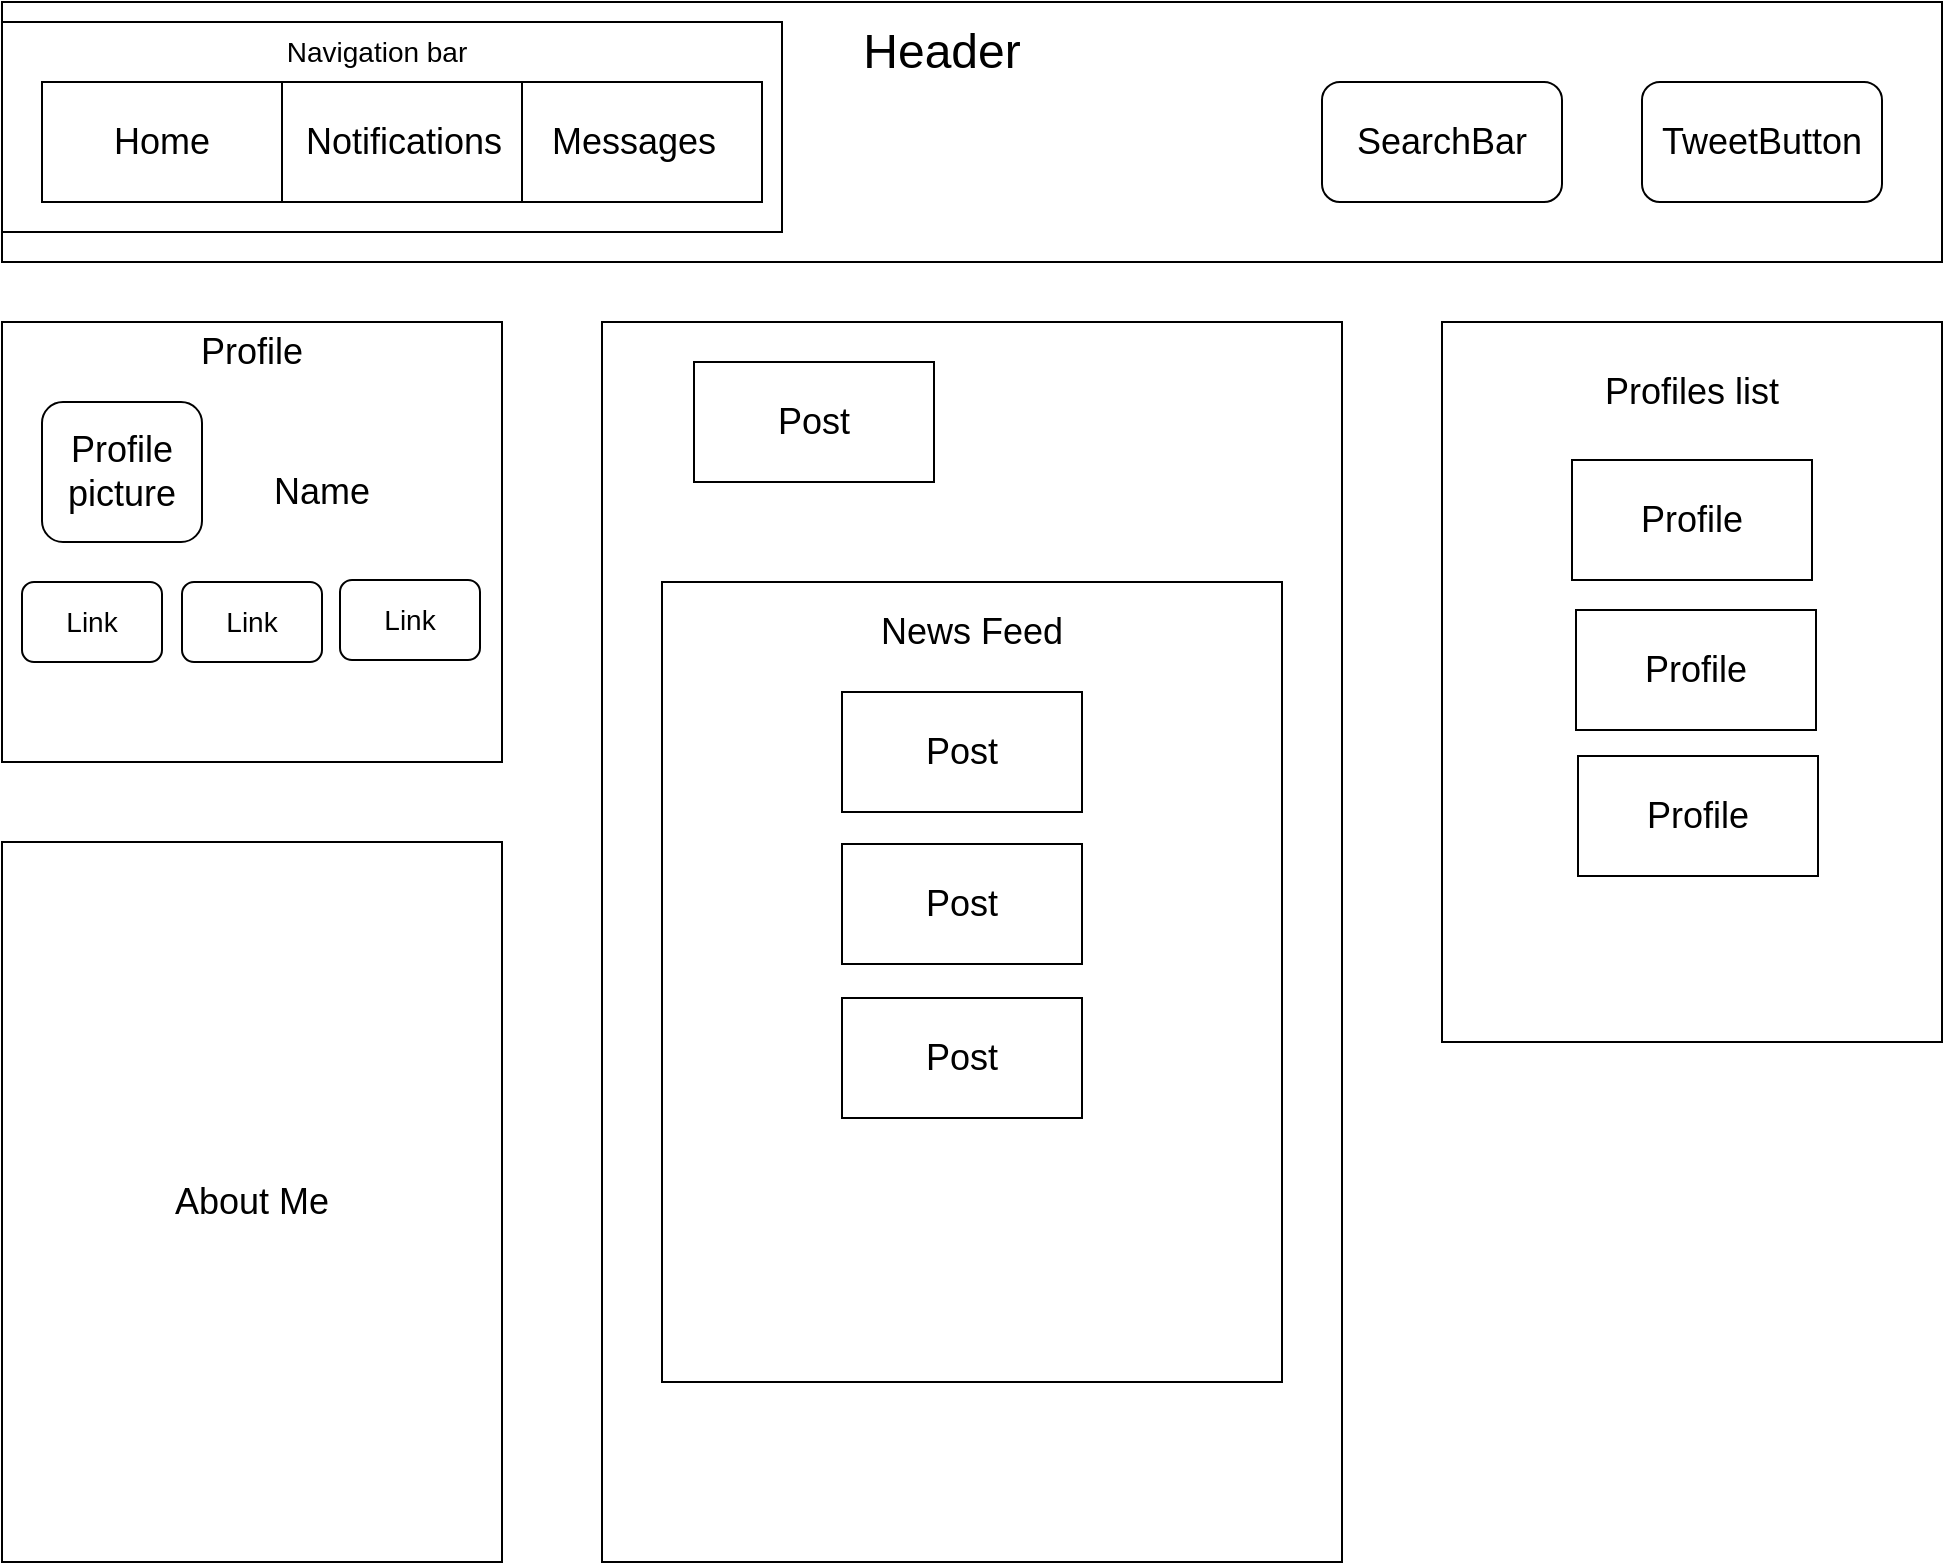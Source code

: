 <mxfile version="21.1.8" type="google">
  <diagram name="Page-1" id="me6G-MOYc58HABu_oh2D">
    <mxGraphModel grid="1" page="1" gridSize="10" guides="1" tooltips="1" connect="1" arrows="1" fold="1" pageScale="1" pageWidth="1100" pageHeight="850" math="0" shadow="0">
      <root>
        <mxCell id="0" />
        <mxCell id="1" parent="0" />
        <mxCell id="H9Mqh5JO7XyfZtJ1tM9m-1" value="" style="rounded=0;whiteSpace=wrap;html=1;" vertex="1" parent="1">
          <mxGeometry x="60" y="20" width="970" height="130" as="geometry" />
        </mxCell>
        <mxCell id="H9Mqh5JO7XyfZtJ1tM9m-2" value="" style="rounded=0;whiteSpace=wrap;html=1;" vertex="1" parent="1">
          <mxGeometry x="60" y="180" width="250" height="220" as="geometry" />
        </mxCell>
        <mxCell id="H9Mqh5JO7XyfZtJ1tM9m-3" value="&lt;font style=&quot;font-size: 18px;&quot;&gt;About Me&lt;/font&gt;" style="rounded=0;whiteSpace=wrap;html=1;" vertex="1" parent="1">
          <mxGeometry x="60" y="440" width="250" height="360" as="geometry" />
        </mxCell>
        <mxCell id="H9Mqh5JO7XyfZtJ1tM9m-4" value="" style="rounded=0;whiteSpace=wrap;html=1;" vertex="1" parent="1">
          <mxGeometry x="360" y="180" width="370" height="620" as="geometry" />
        </mxCell>
        <mxCell id="H9Mqh5JO7XyfZtJ1tM9m-5" value="" style="rounded=0;whiteSpace=wrap;html=1;" vertex="1" parent="1">
          <mxGeometry x="780" y="180" width="250" height="360" as="geometry" />
        </mxCell>
        <mxCell id="H9Mqh5JO7XyfZtJ1tM9m-6" value="&lt;font style=&quot;font-size: 24px;&quot;&gt;Header&lt;/font&gt;" style="text;html=1;strokeColor=none;fillColor=none;align=center;verticalAlign=middle;whiteSpace=wrap;rounded=0;" vertex="1" parent="1">
          <mxGeometry x="420" y="30" width="220" height="30" as="geometry" />
        </mxCell>
        <mxCell id="H9Mqh5JO7XyfZtJ1tM9m-10" value="" style="rounded=0;whiteSpace=wrap;html=1;" vertex="1" parent="1">
          <mxGeometry x="60" y="30" width="390" height="105" as="geometry" />
        </mxCell>
        <mxCell id="H9Mqh5JO7XyfZtJ1tM9m-7" value="" style="rounded=0;whiteSpace=wrap;html=1;" vertex="1" parent="1">
          <mxGeometry x="80" y="60" width="120" height="60" as="geometry" />
        </mxCell>
        <mxCell id="H9Mqh5JO7XyfZtJ1tM9m-8" value="" style="rounded=0;whiteSpace=wrap;html=1;" vertex="1" parent="1">
          <mxGeometry x="200" y="60" width="120" height="60" as="geometry" />
        </mxCell>
        <mxCell id="H9Mqh5JO7XyfZtJ1tM9m-9" value="" style="rounded=0;whiteSpace=wrap;html=1;" vertex="1" parent="1">
          <mxGeometry x="320" y="60" width="120" height="60" as="geometry" />
        </mxCell>
        <mxCell id="H9Mqh5JO7XyfZtJ1tM9m-11" value="&lt;font style=&quot;font-size: 14px;&quot;&gt;Navigation bar&lt;/font&gt;" style="text;html=1;strokeColor=none;fillColor=none;align=center;verticalAlign=middle;whiteSpace=wrap;rounded=0;" vertex="1" parent="1">
          <mxGeometry x="155" y="30" width="185" height="30" as="geometry" />
        </mxCell>
        <mxCell id="H9Mqh5JO7XyfZtJ1tM9m-12" value="&lt;font style=&quot;font-size: 18px;&quot;&gt;Home&lt;/font&gt;" style="text;html=1;strokeColor=none;fillColor=none;align=center;verticalAlign=middle;whiteSpace=wrap;rounded=0;" vertex="1" parent="1">
          <mxGeometry x="110" y="75" width="60" height="30" as="geometry" />
        </mxCell>
        <mxCell id="H9Mqh5JO7XyfZtJ1tM9m-13" value="&lt;font style=&quot;font-size: 18px;&quot;&gt;Notifications&lt;/font&gt;" style="text;html=1;strokeColor=none;fillColor=none;align=center;verticalAlign=middle;whiteSpace=wrap;rounded=0;" vertex="1" parent="1">
          <mxGeometry x="231" y="75" width="60" height="30" as="geometry" />
        </mxCell>
        <mxCell id="H9Mqh5JO7XyfZtJ1tM9m-14" value="&lt;font style=&quot;font-size: 18px;&quot;&gt;Messages&lt;/font&gt;" style="text;html=1;strokeColor=none;fillColor=none;align=center;verticalAlign=middle;whiteSpace=wrap;rounded=0;" vertex="1" parent="1">
          <mxGeometry x="346" y="75" width="60" height="30" as="geometry" />
        </mxCell>
        <mxCell id="H9Mqh5JO7XyfZtJ1tM9m-15" value="&lt;font style=&quot;font-size: 18px;&quot;&gt;SearchBar&lt;/font&gt;" style="rounded=1;whiteSpace=wrap;html=1;" vertex="1" parent="1">
          <mxGeometry x="720" y="60" width="120" height="60" as="geometry" />
        </mxCell>
        <mxCell id="H9Mqh5JO7XyfZtJ1tM9m-16" value="&lt;font style=&quot;font-size: 18px;&quot;&gt;TweetButton&lt;/font&gt;" style="rounded=1;whiteSpace=wrap;html=1;" vertex="1" parent="1">
          <mxGeometry x="880" y="60" width="120" height="60" as="geometry" />
        </mxCell>
        <mxCell id="H9Mqh5JO7XyfZtJ1tM9m-18" value="&lt;font style=&quot;font-size: 18px;&quot;&gt;Profile picture&lt;/font&gt;" style="rounded=1;whiteSpace=wrap;html=1;" vertex="1" parent="1">
          <mxGeometry x="80" y="220" width="80" height="70" as="geometry" />
        </mxCell>
        <mxCell id="H9Mqh5JO7XyfZtJ1tM9m-19" value="&lt;font style=&quot;font-size: 18px;&quot;&gt;Profile&lt;/font&gt;" style="text;html=1;strokeColor=none;fillColor=none;align=center;verticalAlign=middle;whiteSpace=wrap;rounded=0;" vertex="1" parent="1">
          <mxGeometry x="140" y="180" width="90" height="30" as="geometry" />
        </mxCell>
        <mxCell id="H9Mqh5JO7XyfZtJ1tM9m-20" value="&lt;font style=&quot;font-size: 18px;&quot;&gt;Name&lt;/font&gt;" style="text;html=1;strokeColor=none;fillColor=none;align=center;verticalAlign=middle;whiteSpace=wrap;rounded=0;" vertex="1" parent="1">
          <mxGeometry x="190" y="250" width="60" height="30" as="geometry" />
        </mxCell>
        <mxCell id="H9Mqh5JO7XyfZtJ1tM9m-22" value="&lt;font style=&quot;font-size: 14px;&quot;&gt;Link&lt;/font&gt;" style="rounded=1;whiteSpace=wrap;html=1;" vertex="1" parent="1">
          <mxGeometry x="70" y="310" width="70" height="40" as="geometry" />
        </mxCell>
        <mxCell id="H9Mqh5JO7XyfZtJ1tM9m-23" value="&lt;font style=&quot;font-size: 14px;&quot;&gt;Link&lt;/font&gt;" style="rounded=1;whiteSpace=wrap;html=1;" vertex="1" parent="1">
          <mxGeometry x="150" y="310" width="70" height="40" as="geometry" />
        </mxCell>
        <mxCell id="H9Mqh5JO7XyfZtJ1tM9m-24" value="&lt;font style=&quot;font-size: 14px;&quot;&gt;Link&lt;/font&gt;" style="rounded=1;whiteSpace=wrap;html=1;" vertex="1" parent="1">
          <mxGeometry x="229" y="309" width="70" height="40" as="geometry" />
        </mxCell>
        <mxCell id="H9Mqh5JO7XyfZtJ1tM9m-27" value="&lt;font style=&quot;font-size: 18px;&quot;&gt;Post&lt;/font&gt;" style="rounded=0;whiteSpace=wrap;html=1;" vertex="1" parent="1">
          <mxGeometry x="406" y="200" width="120" height="60" as="geometry" />
        </mxCell>
        <mxCell id="H9Mqh5JO7XyfZtJ1tM9m-29" value="" style="rounded=0;whiteSpace=wrap;html=1;" vertex="1" parent="1">
          <mxGeometry x="390" y="310" width="310" height="400" as="geometry" />
        </mxCell>
        <mxCell id="H9Mqh5JO7XyfZtJ1tM9m-30" value="&lt;font style=&quot;font-size: 18px;&quot;&gt;News Feed&lt;/font&gt;" style="text;html=1;strokeColor=none;fillColor=none;align=center;verticalAlign=middle;whiteSpace=wrap;rounded=0;" vertex="1" parent="1">
          <mxGeometry x="440" y="320" width="210" height="30" as="geometry" />
        </mxCell>
        <mxCell id="H9Mqh5JO7XyfZtJ1tM9m-31" value="&lt;font style=&quot;font-size: 18px;&quot;&gt;Post&lt;/font&gt;" style="rounded=0;whiteSpace=wrap;html=1;" vertex="1" parent="1">
          <mxGeometry x="480" y="365" width="120" height="60" as="geometry" />
        </mxCell>
        <mxCell id="H9Mqh5JO7XyfZtJ1tM9m-32" value="&lt;font style=&quot;font-size: 18px;&quot;&gt;Post&lt;/font&gt;" style="rounded=0;whiteSpace=wrap;html=1;" vertex="1" parent="1">
          <mxGeometry x="480" y="441" width="120" height="60" as="geometry" />
        </mxCell>
        <mxCell id="H9Mqh5JO7XyfZtJ1tM9m-34" value="&lt;font style=&quot;font-size: 18px;&quot;&gt;Post&lt;/font&gt;" style="rounded=0;whiteSpace=wrap;html=1;" vertex="1" parent="1">
          <mxGeometry x="480" y="518" width="120" height="60" as="geometry" />
        </mxCell>
        <mxCell id="H9Mqh5JO7XyfZtJ1tM9m-35" value="&lt;font style=&quot;font-size: 18px;&quot;&gt;Profiles list&lt;/font&gt;" style="text;html=1;strokeColor=none;fillColor=none;align=center;verticalAlign=middle;whiteSpace=wrap;rounded=0;" vertex="1" parent="1">
          <mxGeometry x="820" y="200" width="170" height="30" as="geometry" />
        </mxCell>
        <mxCell id="H9Mqh5JO7XyfZtJ1tM9m-36" value="&lt;font style=&quot;font-size: 18px;&quot;&gt;Profile&lt;/font&gt;" style="rounded=0;whiteSpace=wrap;html=1;" vertex="1" parent="1">
          <mxGeometry x="845" y="249" width="120" height="60" as="geometry" />
        </mxCell>
        <mxCell id="H9Mqh5JO7XyfZtJ1tM9m-37" value="&lt;font style=&quot;font-size: 18px;&quot;&gt;Profile&lt;/font&gt;" style="rounded=0;whiteSpace=wrap;html=1;" vertex="1" parent="1">
          <mxGeometry x="847" y="324" width="120" height="60" as="geometry" />
        </mxCell>
        <mxCell id="H9Mqh5JO7XyfZtJ1tM9m-38" value="&lt;font style=&quot;font-size: 18px;&quot;&gt;Profile&lt;/font&gt;" style="rounded=0;whiteSpace=wrap;html=1;" vertex="1" parent="1">
          <mxGeometry x="848" y="397" width="120" height="60" as="geometry" />
        </mxCell>
      </root>
    </mxGraphModel>
  </diagram>
</mxfile>
